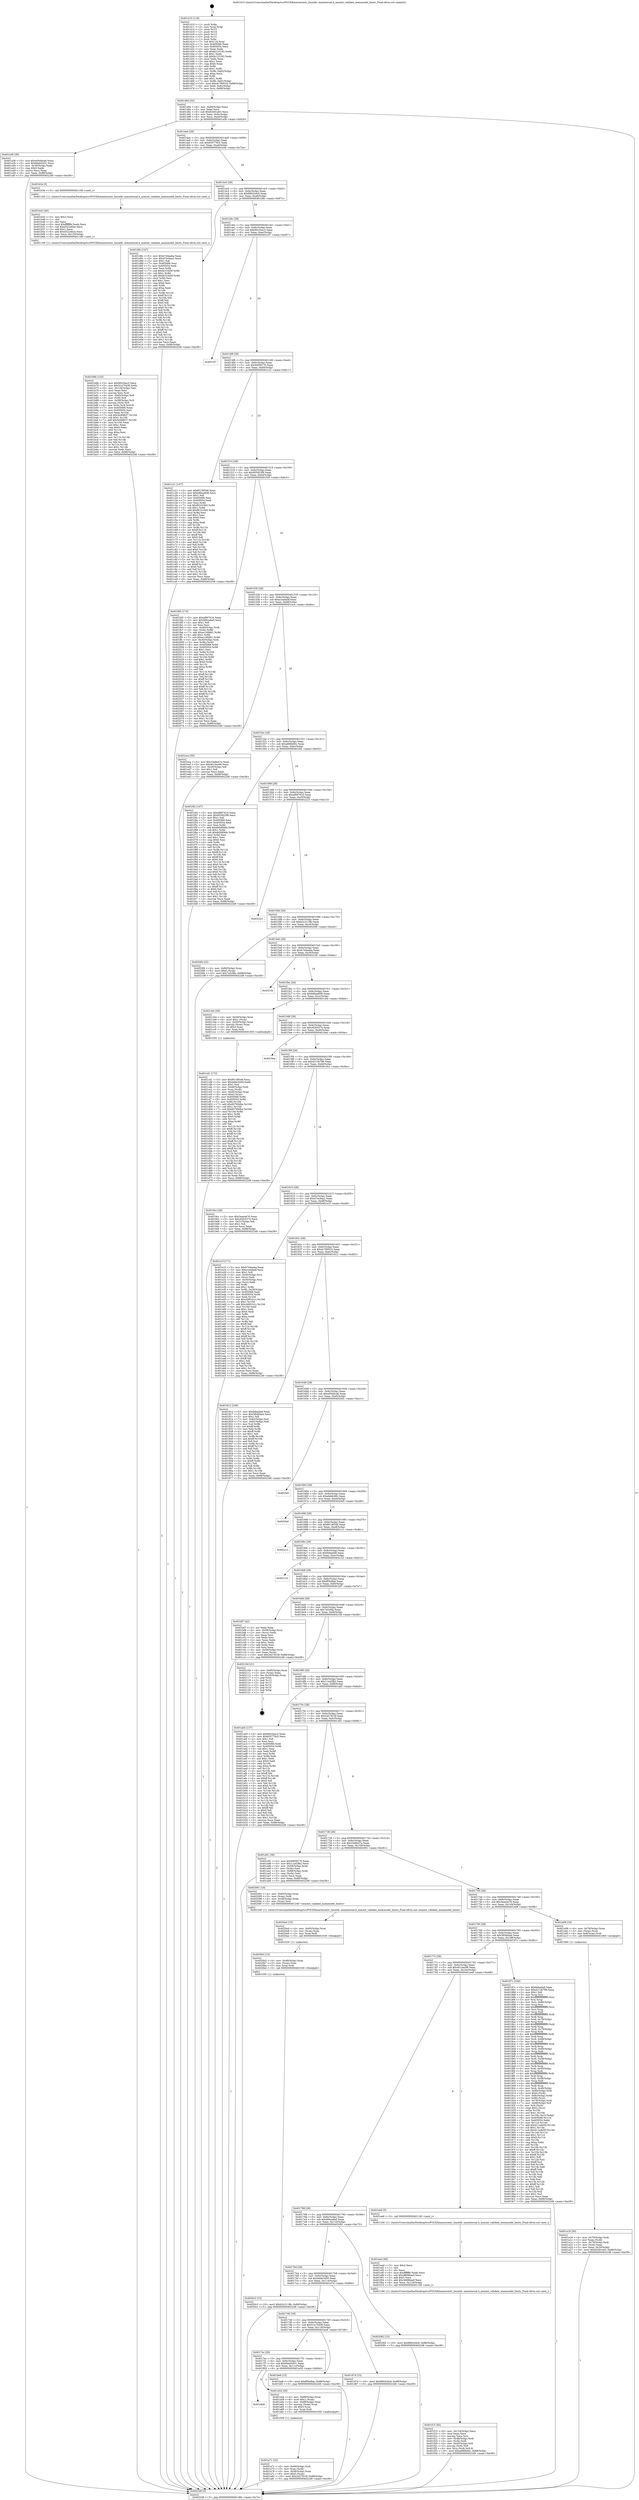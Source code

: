 digraph "0x401410" {
  label = "0x401410 (/mnt/c/Users/mathe/Desktop/tcc/POCII/binaries/extr_linuxlib..mminternal.h_mminit_validate_memmodel_limits_Final-ollvm.out::main(0))"
  labelloc = "t"
  node[shape=record]

  Entry [label="",width=0.3,height=0.3,shape=circle,fillcolor=black,style=filled]
  "0x401484" [label="{
     0x401484 [32]\l
     | [instrs]\l
     &nbsp;&nbsp;0x401484 \<+6\>: mov -0x88(%rbp),%eax\l
     &nbsp;&nbsp;0x40148a \<+2\>: mov %eax,%ecx\l
     &nbsp;&nbsp;0x40148c \<+6\>: sub $0x82491a63,%ecx\l
     &nbsp;&nbsp;0x401492 \<+6\>: mov %eax,-0x9c(%rbp)\l
     &nbsp;&nbsp;0x401498 \<+6\>: mov %ecx,-0xa0(%rbp)\l
     &nbsp;&nbsp;0x40149e \<+6\>: je 0000000000401a36 \<main+0x626\>\l
  }"]
  "0x401a36" [label="{
     0x401a36 [30]\l
     | [instrs]\l
     &nbsp;&nbsp;0x401a36 \<+5\>: mov $0xe00ddca6,%eax\l
     &nbsp;&nbsp;0x401a3b \<+5\>: mov $0x6beb5431,%ecx\l
     &nbsp;&nbsp;0x401a40 \<+3\>: mov -0x30(%rbp),%edx\l
     &nbsp;&nbsp;0x401a43 \<+3\>: cmp $0x0,%edx\l
     &nbsp;&nbsp;0x401a46 \<+3\>: cmove %ecx,%eax\l
     &nbsp;&nbsp;0x401a49 \<+6\>: mov %eax,-0x88(%rbp)\l
     &nbsp;&nbsp;0x401a4f \<+5\>: jmp 0000000000402248 \<main+0xe38\>\l
  }"]
  "0x4014a4" [label="{
     0x4014a4 [28]\l
     | [instrs]\l
     &nbsp;&nbsp;0x4014a4 \<+5\>: jmp 00000000004014a9 \<main+0x99\>\l
     &nbsp;&nbsp;0x4014a9 \<+6\>: mov -0x9c(%rbp),%eax\l
     &nbsp;&nbsp;0x4014af \<+5\>: sub $0x835776c5,%eax\l
     &nbsp;&nbsp;0x4014b4 \<+6\>: mov %eax,-0xa4(%rbp)\l
     &nbsp;&nbsp;0x4014ba \<+6\>: je 0000000000401b3e \<main+0x72e\>\l
  }"]
  Exit [label="",width=0.3,height=0.3,shape=circle,fillcolor=black,style=filled,peripheries=2]
  "0x401b3e" [label="{
     0x401b3e [5]\l
     | [instrs]\l
     &nbsp;&nbsp;0x401b3e \<+5\>: call 0000000000401160 \<next_i\>\l
     | [calls]\l
     &nbsp;&nbsp;0x401160 \{1\} (/mnt/c/Users/mathe/Desktop/tcc/POCII/binaries/extr_linuxlib..mminternal.h_mminit_validate_memmodel_limits_Final-ollvm.out::next_i)\l
  }"]
  "0x4014c0" [label="{
     0x4014c0 [28]\l
     | [instrs]\l
     &nbsp;&nbsp;0x4014c0 \<+5\>: jmp 00000000004014c5 \<main+0xb5\>\l
     &nbsp;&nbsp;0x4014c5 \<+6\>: mov -0x9c(%rbp),%eax\l
     &nbsp;&nbsp;0x4014cb \<+5\>: sub $0x88043dc9,%eax\l
     &nbsp;&nbsp;0x4014d0 \<+6\>: mov %eax,-0xa8(%rbp)\l
     &nbsp;&nbsp;0x4014d6 \<+6\>: je 0000000000401d8c \<main+0x97c\>\l
  }"]
  "0x4020c2" [label="{
     0x4020c2 [15]\l
     | [instrs]\l
     &nbsp;&nbsp;0x4020c2 \<+10\>: movl $0xb3c3118b,-0x88(%rbp)\l
     &nbsp;&nbsp;0x4020cc \<+5\>: jmp 0000000000402248 \<main+0xe38\>\l
  }"]
  "0x401d8c" [label="{
     0x401d8c [147]\l
     | [instrs]\l
     &nbsp;&nbsp;0x401d8c \<+5\>: mov $0xb7d4aaba,%eax\l
     &nbsp;&nbsp;0x401d91 \<+5\>: mov $0xd7ec9aa2,%ecx\l
     &nbsp;&nbsp;0x401d96 \<+2\>: mov $0x1,%dl\l
     &nbsp;&nbsp;0x401d98 \<+7\>: mov 0x405068,%esi\l
     &nbsp;&nbsp;0x401d9f \<+7\>: mov 0x405054,%edi\l
     &nbsp;&nbsp;0x401da6 \<+3\>: mov %esi,%r8d\l
     &nbsp;&nbsp;0x401da9 \<+7\>: sub $0xfe316d5f,%r8d\l
     &nbsp;&nbsp;0x401db0 \<+4\>: sub $0x1,%r8d\l
     &nbsp;&nbsp;0x401db4 \<+7\>: add $0xfe316d5f,%r8d\l
     &nbsp;&nbsp;0x401dbb \<+4\>: imul %r8d,%esi\l
     &nbsp;&nbsp;0x401dbf \<+3\>: and $0x1,%esi\l
     &nbsp;&nbsp;0x401dc2 \<+3\>: cmp $0x0,%esi\l
     &nbsp;&nbsp;0x401dc5 \<+4\>: sete %r9b\l
     &nbsp;&nbsp;0x401dc9 \<+3\>: cmp $0xa,%edi\l
     &nbsp;&nbsp;0x401dcc \<+4\>: setl %r10b\l
     &nbsp;&nbsp;0x401dd0 \<+3\>: mov %r9b,%r11b\l
     &nbsp;&nbsp;0x401dd3 \<+4\>: xor $0xff,%r11b\l
     &nbsp;&nbsp;0x401dd7 \<+3\>: mov %r10b,%bl\l
     &nbsp;&nbsp;0x401dda \<+3\>: xor $0xff,%bl\l
     &nbsp;&nbsp;0x401ddd \<+3\>: xor $0x0,%dl\l
     &nbsp;&nbsp;0x401de0 \<+3\>: mov %r11b,%r14b\l
     &nbsp;&nbsp;0x401de3 \<+4\>: and $0x0,%r14b\l
     &nbsp;&nbsp;0x401de7 \<+3\>: and %dl,%r9b\l
     &nbsp;&nbsp;0x401dea \<+3\>: mov %bl,%r15b\l
     &nbsp;&nbsp;0x401ded \<+4\>: and $0x0,%r15b\l
     &nbsp;&nbsp;0x401df1 \<+3\>: and %dl,%r10b\l
     &nbsp;&nbsp;0x401df4 \<+3\>: or %r9b,%r14b\l
     &nbsp;&nbsp;0x401df7 \<+3\>: or %r10b,%r15b\l
     &nbsp;&nbsp;0x401dfa \<+3\>: xor %r15b,%r14b\l
     &nbsp;&nbsp;0x401dfd \<+3\>: or %bl,%r11b\l
     &nbsp;&nbsp;0x401e00 \<+4\>: xor $0xff,%r11b\l
     &nbsp;&nbsp;0x401e04 \<+3\>: or $0x0,%dl\l
     &nbsp;&nbsp;0x401e07 \<+3\>: and %dl,%r11b\l
     &nbsp;&nbsp;0x401e0a \<+3\>: or %r11b,%r14b\l
     &nbsp;&nbsp;0x401e0d \<+4\>: test $0x1,%r14b\l
     &nbsp;&nbsp;0x401e11 \<+3\>: cmovne %ecx,%eax\l
     &nbsp;&nbsp;0x401e14 \<+6\>: mov %eax,-0x88(%rbp)\l
     &nbsp;&nbsp;0x401e1a \<+5\>: jmp 0000000000402248 \<main+0xe38\>\l
  }"]
  "0x4014dc" [label="{
     0x4014dc [28]\l
     | [instrs]\l
     &nbsp;&nbsp;0x4014dc \<+5\>: jmp 00000000004014e1 \<main+0xd1\>\l
     &nbsp;&nbsp;0x4014e1 \<+6\>: mov -0x9c(%rbp),%eax\l
     &nbsp;&nbsp;0x4014e7 \<+5\>: sub $0x90c54ac3,%eax\l
     &nbsp;&nbsp;0x4014ec \<+6\>: mov %eax,-0xac(%rbp)\l
     &nbsp;&nbsp;0x4014f2 \<+6\>: je 0000000000402167 \<main+0xd57\>\l
  }"]
  "0x4020b3" [label="{
     0x4020b3 [15]\l
     | [instrs]\l
     &nbsp;&nbsp;0x4020b3 \<+4\>: mov -0x48(%rbp),%rax\l
     &nbsp;&nbsp;0x4020b7 \<+3\>: mov (%rax),%rax\l
     &nbsp;&nbsp;0x4020ba \<+3\>: mov %rax,%rdi\l
     &nbsp;&nbsp;0x4020bd \<+5\>: call 0000000000401030 \<free@plt\>\l
     | [calls]\l
     &nbsp;&nbsp;0x401030 \{1\} (unknown)\l
  }"]
  "0x402167" [label="{
     0x402167\l
  }", style=dashed]
  "0x4014f8" [label="{
     0x4014f8 [28]\l
     | [instrs]\l
     &nbsp;&nbsp;0x4014f8 \<+5\>: jmp 00000000004014fd \<main+0xed\>\l
     &nbsp;&nbsp;0x4014fd \<+6\>: mov -0x9c(%rbp),%eax\l
     &nbsp;&nbsp;0x401503 \<+5\>: sub $0x94f58170,%eax\l
     &nbsp;&nbsp;0x401508 \<+6\>: mov %eax,-0xb0(%rbp)\l
     &nbsp;&nbsp;0x40150e \<+6\>: je 0000000000401c21 \<main+0x811\>\l
  }"]
  "0x4020a4" [label="{
     0x4020a4 [15]\l
     | [instrs]\l
     &nbsp;&nbsp;0x4020a4 \<+4\>: mov -0x60(%rbp),%rax\l
     &nbsp;&nbsp;0x4020a8 \<+3\>: mov (%rax),%rax\l
     &nbsp;&nbsp;0x4020ab \<+3\>: mov %rax,%rdi\l
     &nbsp;&nbsp;0x4020ae \<+5\>: call 0000000000401030 \<free@plt\>\l
     | [calls]\l
     &nbsp;&nbsp;0x401030 \{1\} (unknown)\l
  }"]
  "0x401c21" [label="{
     0x401c21 [147]\l
     | [instrs]\l
     &nbsp;&nbsp;0x401c21 \<+5\>: mov $0xf0138548,%eax\l
     &nbsp;&nbsp;0x401c26 \<+5\>: mov $0xb8bea608,%ecx\l
     &nbsp;&nbsp;0x401c2b \<+2\>: mov $0x1,%dl\l
     &nbsp;&nbsp;0x401c2d \<+7\>: mov 0x405068,%esi\l
     &nbsp;&nbsp;0x401c34 \<+7\>: mov 0x405054,%edi\l
     &nbsp;&nbsp;0x401c3b \<+3\>: mov %esi,%r8d\l
     &nbsp;&nbsp;0x401c3e \<+7\>: sub $0xf91010b5,%r8d\l
     &nbsp;&nbsp;0x401c45 \<+4\>: sub $0x1,%r8d\l
     &nbsp;&nbsp;0x401c49 \<+7\>: add $0xf91010b5,%r8d\l
     &nbsp;&nbsp;0x401c50 \<+4\>: imul %r8d,%esi\l
     &nbsp;&nbsp;0x401c54 \<+3\>: and $0x1,%esi\l
     &nbsp;&nbsp;0x401c57 \<+3\>: cmp $0x0,%esi\l
     &nbsp;&nbsp;0x401c5a \<+4\>: sete %r9b\l
     &nbsp;&nbsp;0x401c5e \<+3\>: cmp $0xa,%edi\l
     &nbsp;&nbsp;0x401c61 \<+4\>: setl %r10b\l
     &nbsp;&nbsp;0x401c65 \<+3\>: mov %r9b,%r11b\l
     &nbsp;&nbsp;0x401c68 \<+4\>: xor $0xff,%r11b\l
     &nbsp;&nbsp;0x401c6c \<+3\>: mov %r10b,%bl\l
     &nbsp;&nbsp;0x401c6f \<+3\>: xor $0xff,%bl\l
     &nbsp;&nbsp;0x401c72 \<+3\>: xor $0x0,%dl\l
     &nbsp;&nbsp;0x401c75 \<+3\>: mov %r11b,%r14b\l
     &nbsp;&nbsp;0x401c78 \<+4\>: and $0x0,%r14b\l
     &nbsp;&nbsp;0x401c7c \<+3\>: and %dl,%r9b\l
     &nbsp;&nbsp;0x401c7f \<+3\>: mov %bl,%r15b\l
     &nbsp;&nbsp;0x401c82 \<+4\>: and $0x0,%r15b\l
     &nbsp;&nbsp;0x401c86 \<+3\>: and %dl,%r10b\l
     &nbsp;&nbsp;0x401c89 \<+3\>: or %r9b,%r14b\l
     &nbsp;&nbsp;0x401c8c \<+3\>: or %r10b,%r15b\l
     &nbsp;&nbsp;0x401c8f \<+3\>: xor %r15b,%r14b\l
     &nbsp;&nbsp;0x401c92 \<+3\>: or %bl,%r11b\l
     &nbsp;&nbsp;0x401c95 \<+4\>: xor $0xff,%r11b\l
     &nbsp;&nbsp;0x401c99 \<+3\>: or $0x0,%dl\l
     &nbsp;&nbsp;0x401c9c \<+3\>: and %dl,%r11b\l
     &nbsp;&nbsp;0x401c9f \<+3\>: or %r11b,%r14b\l
     &nbsp;&nbsp;0x401ca2 \<+4\>: test $0x1,%r14b\l
     &nbsp;&nbsp;0x401ca6 \<+3\>: cmovne %ecx,%eax\l
     &nbsp;&nbsp;0x401ca9 \<+6\>: mov %eax,-0x88(%rbp)\l
     &nbsp;&nbsp;0x401caf \<+5\>: jmp 0000000000402248 \<main+0xe38\>\l
  }"]
  "0x401514" [label="{
     0x401514 [28]\l
     | [instrs]\l
     &nbsp;&nbsp;0x401514 \<+5\>: jmp 0000000000401519 \<main+0x109\>\l
     &nbsp;&nbsp;0x401519 \<+6\>: mov -0x9c(%rbp),%eax\l
     &nbsp;&nbsp;0x40151f \<+5\>: sub $0x955923f9,%eax\l
     &nbsp;&nbsp;0x401524 \<+6\>: mov %eax,-0xb4(%rbp)\l
     &nbsp;&nbsp;0x40152a \<+6\>: je 0000000000401fd5 \<main+0xbc5\>\l
  }"]
  "0x401f15" [label="{
     0x401f15 [45]\l
     | [instrs]\l
     &nbsp;&nbsp;0x401f15 \<+6\>: mov -0x124(%rbp),%ecx\l
     &nbsp;&nbsp;0x401f1b \<+3\>: imul %eax,%ecx\l
     &nbsp;&nbsp;0x401f1e \<+3\>: movslq %ecx,%rsi\l
     &nbsp;&nbsp;0x401f21 \<+4\>: mov -0x48(%rbp),%rdi\l
     &nbsp;&nbsp;0x401f25 \<+3\>: mov (%rdi),%rdi\l
     &nbsp;&nbsp;0x401f28 \<+4\>: mov -0x40(%rbp),%r8\l
     &nbsp;&nbsp;0x401f2c \<+3\>: movslq (%r8),%r8\l
     &nbsp;&nbsp;0x401f2f \<+4\>: mov %rsi,(%rdi,%r8,8)\l
     &nbsp;&nbsp;0x401f33 \<+10\>: movl $0xa696b60c,-0x88(%rbp)\l
     &nbsp;&nbsp;0x401f3d \<+5\>: jmp 0000000000402248 \<main+0xe38\>\l
  }"]
  "0x401fd5" [label="{
     0x401fd5 [173]\l
     | [instrs]\l
     &nbsp;&nbsp;0x401fd5 \<+5\>: mov $0xaf997616,%eax\l
     &nbsp;&nbsp;0x401fda \<+5\>: mov $0x466ca4a0,%ecx\l
     &nbsp;&nbsp;0x401fdf \<+2\>: mov $0x1,%dl\l
     &nbsp;&nbsp;0x401fe1 \<+2\>: xor %esi,%esi\l
     &nbsp;&nbsp;0x401fe3 \<+4\>: mov -0x40(%rbp),%rdi\l
     &nbsp;&nbsp;0x401fe7 \<+3\>: mov (%rdi),%r8d\l
     &nbsp;&nbsp;0x401fea \<+7\>: add $0xec168d61,%r8d\l
     &nbsp;&nbsp;0x401ff1 \<+4\>: add $0x1,%r8d\l
     &nbsp;&nbsp;0x401ff5 \<+7\>: sub $0xec168d61,%r8d\l
     &nbsp;&nbsp;0x401ffc \<+4\>: mov -0x40(%rbp),%rdi\l
     &nbsp;&nbsp;0x402000 \<+3\>: mov %r8d,(%rdi)\l
     &nbsp;&nbsp;0x402003 \<+8\>: mov 0x405068,%r8d\l
     &nbsp;&nbsp;0x40200b \<+8\>: mov 0x405054,%r9d\l
     &nbsp;&nbsp;0x402013 \<+3\>: sub $0x1,%esi\l
     &nbsp;&nbsp;0x402016 \<+3\>: mov %r8d,%r10d\l
     &nbsp;&nbsp;0x402019 \<+3\>: add %esi,%r10d\l
     &nbsp;&nbsp;0x40201c \<+4\>: imul %r10d,%r8d\l
     &nbsp;&nbsp;0x402020 \<+4\>: and $0x1,%r8d\l
     &nbsp;&nbsp;0x402024 \<+4\>: cmp $0x0,%r8d\l
     &nbsp;&nbsp;0x402028 \<+4\>: sete %r11b\l
     &nbsp;&nbsp;0x40202c \<+4\>: cmp $0xa,%r9d\l
     &nbsp;&nbsp;0x402030 \<+3\>: setl %bl\l
     &nbsp;&nbsp;0x402033 \<+3\>: mov %r11b,%r14b\l
     &nbsp;&nbsp;0x402036 \<+4\>: xor $0xff,%r14b\l
     &nbsp;&nbsp;0x40203a \<+3\>: mov %bl,%r15b\l
     &nbsp;&nbsp;0x40203d \<+4\>: xor $0xff,%r15b\l
     &nbsp;&nbsp;0x402041 \<+3\>: xor $0x1,%dl\l
     &nbsp;&nbsp;0x402044 \<+3\>: mov %r14b,%r12b\l
     &nbsp;&nbsp;0x402047 \<+4\>: and $0xff,%r12b\l
     &nbsp;&nbsp;0x40204b \<+3\>: and %dl,%r11b\l
     &nbsp;&nbsp;0x40204e \<+3\>: mov %r15b,%r13b\l
     &nbsp;&nbsp;0x402051 \<+4\>: and $0xff,%r13b\l
     &nbsp;&nbsp;0x402055 \<+2\>: and %dl,%bl\l
     &nbsp;&nbsp;0x402057 \<+3\>: or %r11b,%r12b\l
     &nbsp;&nbsp;0x40205a \<+3\>: or %bl,%r13b\l
     &nbsp;&nbsp;0x40205d \<+3\>: xor %r13b,%r12b\l
     &nbsp;&nbsp;0x402060 \<+3\>: or %r15b,%r14b\l
     &nbsp;&nbsp;0x402063 \<+4\>: xor $0xff,%r14b\l
     &nbsp;&nbsp;0x402067 \<+3\>: or $0x1,%dl\l
     &nbsp;&nbsp;0x40206a \<+3\>: and %dl,%r14b\l
     &nbsp;&nbsp;0x40206d \<+3\>: or %r14b,%r12b\l
     &nbsp;&nbsp;0x402070 \<+4\>: test $0x1,%r12b\l
     &nbsp;&nbsp;0x402074 \<+3\>: cmovne %ecx,%eax\l
     &nbsp;&nbsp;0x402077 \<+6\>: mov %eax,-0x88(%rbp)\l
     &nbsp;&nbsp;0x40207d \<+5\>: jmp 0000000000402248 \<main+0xe38\>\l
  }"]
  "0x401530" [label="{
     0x401530 [28]\l
     | [instrs]\l
     &nbsp;&nbsp;0x401530 \<+5\>: jmp 0000000000401535 \<main+0x125\>\l
     &nbsp;&nbsp;0x401535 \<+6\>: mov -0x9c(%rbp),%eax\l
     &nbsp;&nbsp;0x40153b \<+5\>: sub $0xa1eeda4f,%eax\l
     &nbsp;&nbsp;0x401540 \<+6\>: mov %eax,-0xb8(%rbp)\l
     &nbsp;&nbsp;0x401546 \<+6\>: je 0000000000401eca \<main+0xaba\>\l
  }"]
  "0x401eed" [label="{
     0x401eed [40]\l
     | [instrs]\l
     &nbsp;&nbsp;0x401eed \<+5\>: mov $0x2,%ecx\l
     &nbsp;&nbsp;0x401ef2 \<+1\>: cltd\l
     &nbsp;&nbsp;0x401ef3 \<+2\>: idiv %ecx\l
     &nbsp;&nbsp;0x401ef5 \<+6\>: imul $0xfffffffe,%edx,%ecx\l
     &nbsp;&nbsp;0x401efb \<+6\>: sub $0x38696ea0,%ecx\l
     &nbsp;&nbsp;0x401f01 \<+3\>: add $0x1,%ecx\l
     &nbsp;&nbsp;0x401f04 \<+6\>: add $0x38696ea0,%ecx\l
     &nbsp;&nbsp;0x401f0a \<+6\>: mov %ecx,-0x124(%rbp)\l
     &nbsp;&nbsp;0x401f10 \<+5\>: call 0000000000401160 \<next_i\>\l
     | [calls]\l
     &nbsp;&nbsp;0x401160 \{1\} (/mnt/c/Users/mathe/Desktop/tcc/POCII/binaries/extr_linuxlib..mminternal.h_mminit_validate_memmodel_limits_Final-ollvm.out::next_i)\l
  }"]
  "0x401eca" [label="{
     0x401eca [30]\l
     | [instrs]\l
     &nbsp;&nbsp;0x401eca \<+5\>: mov $0x33a8e47a,%eax\l
     &nbsp;&nbsp;0x401ecf \<+5\>: mov $0x4014ec96,%ecx\l
     &nbsp;&nbsp;0x401ed4 \<+3\>: mov -0x29(%rbp),%dl\l
     &nbsp;&nbsp;0x401ed7 \<+3\>: test $0x1,%dl\l
     &nbsp;&nbsp;0x401eda \<+3\>: cmovne %ecx,%eax\l
     &nbsp;&nbsp;0x401edd \<+6\>: mov %eax,-0x88(%rbp)\l
     &nbsp;&nbsp;0x401ee3 \<+5\>: jmp 0000000000402248 \<main+0xe38\>\l
  }"]
  "0x40154c" [label="{
     0x40154c [28]\l
     | [instrs]\l
     &nbsp;&nbsp;0x40154c \<+5\>: jmp 0000000000401551 \<main+0x141\>\l
     &nbsp;&nbsp;0x401551 \<+6\>: mov -0x9c(%rbp),%eax\l
     &nbsp;&nbsp;0x401557 \<+5\>: sub $0xa696b60c,%eax\l
     &nbsp;&nbsp;0x40155c \<+6\>: mov %eax,-0xbc(%rbp)\l
     &nbsp;&nbsp;0x401562 \<+6\>: je 0000000000401f42 \<main+0xb32\>\l
  }"]
  "0x401cd1" [label="{
     0x401cd1 [172]\l
     | [instrs]\l
     &nbsp;&nbsp;0x401cd1 \<+5\>: mov $0xf0138548,%ecx\l
     &nbsp;&nbsp;0x401cd6 \<+5\>: mov $0x4dde3459,%edx\l
     &nbsp;&nbsp;0x401cdb \<+3\>: mov $0x1,%sil\l
     &nbsp;&nbsp;0x401cde \<+4\>: mov -0x48(%rbp),%rdi\l
     &nbsp;&nbsp;0x401ce2 \<+3\>: mov %rax,(%rdi)\l
     &nbsp;&nbsp;0x401ce5 \<+4\>: mov -0x40(%rbp),%rax\l
     &nbsp;&nbsp;0x401ce9 \<+6\>: movl $0x0,(%rax)\l
     &nbsp;&nbsp;0x401cef \<+8\>: mov 0x405068,%r8d\l
     &nbsp;&nbsp;0x401cf7 \<+8\>: mov 0x405054,%r9d\l
     &nbsp;&nbsp;0x401cff \<+3\>: mov %r8d,%r10d\l
     &nbsp;&nbsp;0x401d02 \<+7\>: add $0x60760dbe,%r10d\l
     &nbsp;&nbsp;0x401d09 \<+4\>: sub $0x1,%r10d\l
     &nbsp;&nbsp;0x401d0d \<+7\>: sub $0x60760dbe,%r10d\l
     &nbsp;&nbsp;0x401d14 \<+4\>: imul %r10d,%r8d\l
     &nbsp;&nbsp;0x401d18 \<+4\>: and $0x1,%r8d\l
     &nbsp;&nbsp;0x401d1c \<+4\>: cmp $0x0,%r8d\l
     &nbsp;&nbsp;0x401d20 \<+4\>: sete %r11b\l
     &nbsp;&nbsp;0x401d24 \<+4\>: cmp $0xa,%r9d\l
     &nbsp;&nbsp;0x401d28 \<+3\>: setl %bl\l
     &nbsp;&nbsp;0x401d2b \<+3\>: mov %r11b,%r14b\l
     &nbsp;&nbsp;0x401d2e \<+4\>: xor $0xff,%r14b\l
     &nbsp;&nbsp;0x401d32 \<+3\>: mov %bl,%r15b\l
     &nbsp;&nbsp;0x401d35 \<+4\>: xor $0xff,%r15b\l
     &nbsp;&nbsp;0x401d39 \<+4\>: xor $0x1,%sil\l
     &nbsp;&nbsp;0x401d3d \<+3\>: mov %r14b,%r12b\l
     &nbsp;&nbsp;0x401d40 \<+4\>: and $0xff,%r12b\l
     &nbsp;&nbsp;0x401d44 \<+3\>: and %sil,%r11b\l
     &nbsp;&nbsp;0x401d47 \<+3\>: mov %r15b,%r13b\l
     &nbsp;&nbsp;0x401d4a \<+4\>: and $0xff,%r13b\l
     &nbsp;&nbsp;0x401d4e \<+3\>: and %sil,%bl\l
     &nbsp;&nbsp;0x401d51 \<+3\>: or %r11b,%r12b\l
     &nbsp;&nbsp;0x401d54 \<+3\>: or %bl,%r13b\l
     &nbsp;&nbsp;0x401d57 \<+3\>: xor %r13b,%r12b\l
     &nbsp;&nbsp;0x401d5a \<+3\>: or %r15b,%r14b\l
     &nbsp;&nbsp;0x401d5d \<+4\>: xor $0xff,%r14b\l
     &nbsp;&nbsp;0x401d61 \<+4\>: or $0x1,%sil\l
     &nbsp;&nbsp;0x401d65 \<+3\>: and %sil,%r14b\l
     &nbsp;&nbsp;0x401d68 \<+3\>: or %r14b,%r12b\l
     &nbsp;&nbsp;0x401d6b \<+4\>: test $0x1,%r12b\l
     &nbsp;&nbsp;0x401d6f \<+3\>: cmovne %edx,%ecx\l
     &nbsp;&nbsp;0x401d72 \<+6\>: mov %ecx,-0x88(%rbp)\l
     &nbsp;&nbsp;0x401d78 \<+5\>: jmp 0000000000402248 \<main+0xe38\>\l
  }"]
  "0x401f42" [label="{
     0x401f42 [147]\l
     | [instrs]\l
     &nbsp;&nbsp;0x401f42 \<+5\>: mov $0xaf997616,%eax\l
     &nbsp;&nbsp;0x401f47 \<+5\>: mov $0x955923f9,%ecx\l
     &nbsp;&nbsp;0x401f4c \<+2\>: mov $0x1,%dl\l
     &nbsp;&nbsp;0x401f4e \<+7\>: mov 0x405068,%esi\l
     &nbsp;&nbsp;0x401f55 \<+7\>: mov 0x405054,%edi\l
     &nbsp;&nbsp;0x401f5c \<+3\>: mov %esi,%r8d\l
     &nbsp;&nbsp;0x401f5f \<+7\>: add $0x8d58f46b,%r8d\l
     &nbsp;&nbsp;0x401f66 \<+4\>: sub $0x1,%r8d\l
     &nbsp;&nbsp;0x401f6a \<+7\>: sub $0x8d58f46b,%r8d\l
     &nbsp;&nbsp;0x401f71 \<+4\>: imul %r8d,%esi\l
     &nbsp;&nbsp;0x401f75 \<+3\>: and $0x1,%esi\l
     &nbsp;&nbsp;0x401f78 \<+3\>: cmp $0x0,%esi\l
     &nbsp;&nbsp;0x401f7b \<+4\>: sete %r9b\l
     &nbsp;&nbsp;0x401f7f \<+3\>: cmp $0xa,%edi\l
     &nbsp;&nbsp;0x401f82 \<+4\>: setl %r10b\l
     &nbsp;&nbsp;0x401f86 \<+3\>: mov %r9b,%r11b\l
     &nbsp;&nbsp;0x401f89 \<+4\>: xor $0xff,%r11b\l
     &nbsp;&nbsp;0x401f8d \<+3\>: mov %r10b,%bl\l
     &nbsp;&nbsp;0x401f90 \<+3\>: xor $0xff,%bl\l
     &nbsp;&nbsp;0x401f93 \<+3\>: xor $0x0,%dl\l
     &nbsp;&nbsp;0x401f96 \<+3\>: mov %r11b,%r14b\l
     &nbsp;&nbsp;0x401f99 \<+4\>: and $0x0,%r14b\l
     &nbsp;&nbsp;0x401f9d \<+3\>: and %dl,%r9b\l
     &nbsp;&nbsp;0x401fa0 \<+3\>: mov %bl,%r15b\l
     &nbsp;&nbsp;0x401fa3 \<+4\>: and $0x0,%r15b\l
     &nbsp;&nbsp;0x401fa7 \<+3\>: and %dl,%r10b\l
     &nbsp;&nbsp;0x401faa \<+3\>: or %r9b,%r14b\l
     &nbsp;&nbsp;0x401fad \<+3\>: or %r10b,%r15b\l
     &nbsp;&nbsp;0x401fb0 \<+3\>: xor %r15b,%r14b\l
     &nbsp;&nbsp;0x401fb3 \<+3\>: or %bl,%r11b\l
     &nbsp;&nbsp;0x401fb6 \<+4\>: xor $0xff,%r11b\l
     &nbsp;&nbsp;0x401fba \<+3\>: or $0x0,%dl\l
     &nbsp;&nbsp;0x401fbd \<+3\>: and %dl,%r11b\l
     &nbsp;&nbsp;0x401fc0 \<+3\>: or %r11b,%r14b\l
     &nbsp;&nbsp;0x401fc3 \<+4\>: test $0x1,%r14b\l
     &nbsp;&nbsp;0x401fc7 \<+3\>: cmovne %ecx,%eax\l
     &nbsp;&nbsp;0x401fca \<+6\>: mov %eax,-0x88(%rbp)\l
     &nbsp;&nbsp;0x401fd0 \<+5\>: jmp 0000000000402248 \<main+0xe38\>\l
  }"]
  "0x401568" [label="{
     0x401568 [28]\l
     | [instrs]\l
     &nbsp;&nbsp;0x401568 \<+5\>: jmp 000000000040156d \<main+0x15d\>\l
     &nbsp;&nbsp;0x40156d \<+6\>: mov -0x9c(%rbp),%eax\l
     &nbsp;&nbsp;0x401573 \<+5\>: sub $0xaf997616,%eax\l
     &nbsp;&nbsp;0x401578 \<+6\>: mov %eax,-0xc0(%rbp)\l
     &nbsp;&nbsp;0x40157e \<+6\>: je 0000000000402223 \<main+0xe13\>\l
  }"]
  "0x401b6b" [label="{
     0x401b6b [125]\l
     | [instrs]\l
     &nbsp;&nbsp;0x401b6b \<+5\>: mov $0x90c54ac3,%ecx\l
     &nbsp;&nbsp;0x401b70 \<+5\>: mov $0x51a75438,%edx\l
     &nbsp;&nbsp;0x401b75 \<+6\>: mov -0x120(%rbp),%esi\l
     &nbsp;&nbsp;0x401b7b \<+3\>: imul %eax,%esi\l
     &nbsp;&nbsp;0x401b7e \<+3\>: movslq %esi,%rdi\l
     &nbsp;&nbsp;0x401b81 \<+4\>: mov -0x60(%rbp),%r8\l
     &nbsp;&nbsp;0x401b85 \<+3\>: mov (%r8),%r8\l
     &nbsp;&nbsp;0x401b88 \<+4\>: mov -0x58(%rbp),%r9\l
     &nbsp;&nbsp;0x401b8c \<+3\>: movslq (%r9),%r9\l
     &nbsp;&nbsp;0x401b8f \<+4\>: mov %rdi,(%r8,%r9,8)\l
     &nbsp;&nbsp;0x401b93 \<+7\>: mov 0x405068,%eax\l
     &nbsp;&nbsp;0x401b9a \<+7\>: mov 0x405054,%esi\l
     &nbsp;&nbsp;0x401ba1 \<+3\>: mov %eax,%r10d\l
     &nbsp;&nbsp;0x401ba4 \<+7\>: sub $0x5e4fd637,%r10d\l
     &nbsp;&nbsp;0x401bab \<+4\>: sub $0x1,%r10d\l
     &nbsp;&nbsp;0x401baf \<+7\>: add $0x5e4fd637,%r10d\l
     &nbsp;&nbsp;0x401bb6 \<+4\>: imul %r10d,%eax\l
     &nbsp;&nbsp;0x401bba \<+3\>: and $0x1,%eax\l
     &nbsp;&nbsp;0x401bbd \<+3\>: cmp $0x0,%eax\l
     &nbsp;&nbsp;0x401bc0 \<+4\>: sete %r11b\l
     &nbsp;&nbsp;0x401bc4 \<+3\>: cmp $0xa,%esi\l
     &nbsp;&nbsp;0x401bc7 \<+3\>: setl %bl\l
     &nbsp;&nbsp;0x401bca \<+3\>: mov %r11b,%r14b\l
     &nbsp;&nbsp;0x401bcd \<+3\>: and %bl,%r14b\l
     &nbsp;&nbsp;0x401bd0 \<+3\>: xor %bl,%r11b\l
     &nbsp;&nbsp;0x401bd3 \<+3\>: or %r11b,%r14b\l
     &nbsp;&nbsp;0x401bd6 \<+4\>: test $0x1,%r14b\l
     &nbsp;&nbsp;0x401bda \<+3\>: cmovne %edx,%ecx\l
     &nbsp;&nbsp;0x401bdd \<+6\>: mov %ecx,-0x88(%rbp)\l
     &nbsp;&nbsp;0x401be3 \<+5\>: jmp 0000000000402248 \<main+0xe38\>\l
  }"]
  "0x402223" [label="{
     0x402223\l
  }", style=dashed]
  "0x401584" [label="{
     0x401584 [28]\l
     | [instrs]\l
     &nbsp;&nbsp;0x401584 \<+5\>: jmp 0000000000401589 \<main+0x179\>\l
     &nbsp;&nbsp;0x401589 \<+6\>: mov -0x9c(%rbp),%eax\l
     &nbsp;&nbsp;0x40158f \<+5\>: sub $0xb3c3118b,%eax\l
     &nbsp;&nbsp;0x401594 \<+6\>: mov %eax,-0xc4(%rbp)\l
     &nbsp;&nbsp;0x40159a \<+6\>: je 00000000004020f4 \<main+0xce4\>\l
  }"]
  "0x401b43" [label="{
     0x401b43 [40]\l
     | [instrs]\l
     &nbsp;&nbsp;0x401b43 \<+5\>: mov $0x2,%ecx\l
     &nbsp;&nbsp;0x401b48 \<+1\>: cltd\l
     &nbsp;&nbsp;0x401b49 \<+2\>: idiv %ecx\l
     &nbsp;&nbsp;0x401b4b \<+6\>: imul $0xfffffffe,%edx,%ecx\l
     &nbsp;&nbsp;0x401b51 \<+6\>: sub $0xd322e62e,%ecx\l
     &nbsp;&nbsp;0x401b57 \<+3\>: add $0x1,%ecx\l
     &nbsp;&nbsp;0x401b5a \<+6\>: add $0xd322e62e,%ecx\l
     &nbsp;&nbsp;0x401b60 \<+6\>: mov %ecx,-0x120(%rbp)\l
     &nbsp;&nbsp;0x401b66 \<+5\>: call 0000000000401160 \<next_i\>\l
     | [calls]\l
     &nbsp;&nbsp;0x401160 \{1\} (/mnt/c/Users/mathe/Desktop/tcc/POCII/binaries/extr_linuxlib..mminternal.h_mminit_validate_memmodel_limits_Final-ollvm.out::next_i)\l
  }"]
  "0x4020f4" [label="{
     0x4020f4 [25]\l
     | [instrs]\l
     &nbsp;&nbsp;0x4020f4 \<+4\>: mov -0x80(%rbp),%rax\l
     &nbsp;&nbsp;0x4020f8 \<+6\>: movl $0x0,(%rax)\l
     &nbsp;&nbsp;0x4020fe \<+10\>: movl $0x7a5c9fa,-0x88(%rbp)\l
     &nbsp;&nbsp;0x402108 \<+5\>: jmp 0000000000402248 \<main+0xe38\>\l
  }"]
  "0x4015a0" [label="{
     0x4015a0 [28]\l
     | [instrs]\l
     &nbsp;&nbsp;0x4015a0 \<+5\>: jmp 00000000004015a5 \<main+0x195\>\l
     &nbsp;&nbsp;0x4015a5 \<+6\>: mov -0x9c(%rbp),%eax\l
     &nbsp;&nbsp;0x4015ab \<+5\>: sub $0xb7d4aaba,%eax\l
     &nbsp;&nbsp;0x4015b0 \<+6\>: mov %eax,-0xc8(%rbp)\l
     &nbsp;&nbsp;0x4015b6 \<+6\>: je 00000000004021fe \<main+0xdee\>\l
  }"]
  "0x401a71" [label="{
     0x401a71 [32]\l
     | [instrs]\l
     &nbsp;&nbsp;0x401a71 \<+4\>: mov -0x60(%rbp),%rdi\l
     &nbsp;&nbsp;0x401a75 \<+3\>: mov %rax,(%rdi)\l
     &nbsp;&nbsp;0x401a78 \<+4\>: mov -0x58(%rbp),%rax\l
     &nbsp;&nbsp;0x401a7c \<+6\>: movl $0x0,(%rax)\l
     &nbsp;&nbsp;0x401a82 \<+10\>: movl $0x2d27810f,-0x88(%rbp)\l
     &nbsp;&nbsp;0x401a8c \<+5\>: jmp 0000000000402248 \<main+0xe38\>\l
  }"]
  "0x4021fe" [label="{
     0x4021fe\l
  }", style=dashed]
  "0x4015bc" [label="{
     0x4015bc [28]\l
     | [instrs]\l
     &nbsp;&nbsp;0x4015bc \<+5\>: jmp 00000000004015c1 \<main+0x1b1\>\l
     &nbsp;&nbsp;0x4015c1 \<+6\>: mov -0x9c(%rbp),%eax\l
     &nbsp;&nbsp;0x4015c7 \<+5\>: sub $0xb8bea608,%eax\l
     &nbsp;&nbsp;0x4015cc \<+6\>: mov %eax,-0xcc(%rbp)\l
     &nbsp;&nbsp;0x4015d2 \<+6\>: je 0000000000401cb4 \<main+0x8a4\>\l
  }"]
  "0x401808" [label="{
     0x401808\l
  }", style=dashed]
  "0x401cb4" [label="{
     0x401cb4 [29]\l
     | [instrs]\l
     &nbsp;&nbsp;0x401cb4 \<+4\>: mov -0x50(%rbp),%rax\l
     &nbsp;&nbsp;0x401cb8 \<+6\>: movl $0x1,(%rax)\l
     &nbsp;&nbsp;0x401cbe \<+4\>: mov -0x50(%rbp),%rax\l
     &nbsp;&nbsp;0x401cc2 \<+3\>: movslq (%rax),%rax\l
     &nbsp;&nbsp;0x401cc5 \<+4\>: shl $0x3,%rax\l
     &nbsp;&nbsp;0x401cc9 \<+3\>: mov %rax,%rdi\l
     &nbsp;&nbsp;0x401ccc \<+5\>: call 0000000000401050 \<malloc@plt\>\l
     | [calls]\l
     &nbsp;&nbsp;0x401050 \{1\} (unknown)\l
  }"]
  "0x4015d8" [label="{
     0x4015d8 [28]\l
     | [instrs]\l
     &nbsp;&nbsp;0x4015d8 \<+5\>: jmp 00000000004015dd \<main+0x1cd\>\l
     &nbsp;&nbsp;0x4015dd \<+6\>: mov -0x9c(%rbp),%eax\l
     &nbsp;&nbsp;0x4015e3 \<+5\>: sub $0xc62b5374,%eax\l
     &nbsp;&nbsp;0x4015e8 \<+6\>: mov %eax,-0xd0(%rbp)\l
     &nbsp;&nbsp;0x4015ee \<+6\>: je 00000000004019ea \<main+0x5da\>\l
  }"]
  "0x401a54" [label="{
     0x401a54 [29]\l
     | [instrs]\l
     &nbsp;&nbsp;0x401a54 \<+4\>: mov -0x68(%rbp),%rax\l
     &nbsp;&nbsp;0x401a58 \<+6\>: movl $0x1,(%rax)\l
     &nbsp;&nbsp;0x401a5e \<+4\>: mov -0x68(%rbp),%rax\l
     &nbsp;&nbsp;0x401a62 \<+3\>: movslq (%rax),%rax\l
     &nbsp;&nbsp;0x401a65 \<+4\>: shl $0x3,%rax\l
     &nbsp;&nbsp;0x401a69 \<+3\>: mov %rax,%rdi\l
     &nbsp;&nbsp;0x401a6c \<+5\>: call 0000000000401050 \<malloc@plt\>\l
     | [calls]\l
     &nbsp;&nbsp;0x401050 \{1\} (unknown)\l
  }"]
  "0x4019ea" [label="{
     0x4019ea\l
  }", style=dashed]
  "0x4015f4" [label="{
     0x4015f4 [28]\l
     | [instrs]\l
     &nbsp;&nbsp;0x4015f4 \<+5\>: jmp 00000000004015f9 \<main+0x1e9\>\l
     &nbsp;&nbsp;0x4015f9 \<+6\>: mov -0x9c(%rbp),%eax\l
     &nbsp;&nbsp;0x4015ff \<+5\>: sub $0xd213b798,%eax\l
     &nbsp;&nbsp;0x401604 \<+6\>: mov %eax,-0xd4(%rbp)\l
     &nbsp;&nbsp;0x40160a \<+6\>: je 00000000004019cc \<main+0x5bc\>\l
  }"]
  "0x4017ec" [label="{
     0x4017ec [28]\l
     | [instrs]\l
     &nbsp;&nbsp;0x4017ec \<+5\>: jmp 00000000004017f1 \<main+0x3e1\>\l
     &nbsp;&nbsp;0x4017f1 \<+6\>: mov -0x9c(%rbp),%eax\l
     &nbsp;&nbsp;0x4017f7 \<+5\>: sub $0x6beb5431,%eax\l
     &nbsp;&nbsp;0x4017fc \<+6\>: mov %eax,-0x11c(%rbp)\l
     &nbsp;&nbsp;0x401802 \<+6\>: je 0000000000401a54 \<main+0x644\>\l
  }"]
  "0x4019cc" [label="{
     0x4019cc [30]\l
     | [instrs]\l
     &nbsp;&nbsp;0x4019cc \<+5\>: mov $0x3eae4e76,%eax\l
     &nbsp;&nbsp;0x4019d1 \<+5\>: mov $0xc62b5374,%ecx\l
     &nbsp;&nbsp;0x4019d6 \<+3\>: mov -0x31(%rbp),%dl\l
     &nbsp;&nbsp;0x4019d9 \<+3\>: test $0x1,%dl\l
     &nbsp;&nbsp;0x4019dc \<+3\>: cmovne %ecx,%eax\l
     &nbsp;&nbsp;0x4019df \<+6\>: mov %eax,-0x88(%rbp)\l
     &nbsp;&nbsp;0x4019e5 \<+5\>: jmp 0000000000402248 \<main+0xe38\>\l
  }"]
  "0x401610" [label="{
     0x401610 [28]\l
     | [instrs]\l
     &nbsp;&nbsp;0x401610 \<+5\>: jmp 0000000000401615 \<main+0x205\>\l
     &nbsp;&nbsp;0x401615 \<+6\>: mov -0x9c(%rbp),%eax\l
     &nbsp;&nbsp;0x40161b \<+5\>: sub $0xd7ec9aa2,%eax\l
     &nbsp;&nbsp;0x401620 \<+6\>: mov %eax,-0xd8(%rbp)\l
     &nbsp;&nbsp;0x401626 \<+6\>: je 0000000000401e1f \<main+0xa0f\>\l
  }"]
  "0x401be8" [label="{
     0x401be8 [15]\l
     | [instrs]\l
     &nbsp;&nbsp;0x401be8 \<+10\>: movl $0xff3bdfae,-0x88(%rbp)\l
     &nbsp;&nbsp;0x401bf2 \<+5\>: jmp 0000000000402248 \<main+0xe38\>\l
  }"]
  "0x401e1f" [label="{
     0x401e1f [171]\l
     | [instrs]\l
     &nbsp;&nbsp;0x401e1f \<+5\>: mov $0xb7d4aaba,%eax\l
     &nbsp;&nbsp;0x401e24 \<+5\>: mov $0xa1eeda4f,%ecx\l
     &nbsp;&nbsp;0x401e29 \<+2\>: mov $0x1,%dl\l
     &nbsp;&nbsp;0x401e2b \<+4\>: mov -0x40(%rbp),%rsi\l
     &nbsp;&nbsp;0x401e2f \<+2\>: mov (%rsi),%edi\l
     &nbsp;&nbsp;0x401e31 \<+4\>: mov -0x50(%rbp),%rsi\l
     &nbsp;&nbsp;0x401e35 \<+2\>: cmp (%rsi),%edi\l
     &nbsp;&nbsp;0x401e37 \<+4\>: setl %r8b\l
     &nbsp;&nbsp;0x401e3b \<+4\>: and $0x1,%r8b\l
     &nbsp;&nbsp;0x401e3f \<+4\>: mov %r8b,-0x29(%rbp)\l
     &nbsp;&nbsp;0x401e43 \<+7\>: mov 0x405068,%edi\l
     &nbsp;&nbsp;0x401e4a \<+8\>: mov 0x405054,%r9d\l
     &nbsp;&nbsp;0x401e52 \<+3\>: mov %edi,%r10d\l
     &nbsp;&nbsp;0x401e55 \<+7\>: sub $0xcb901b1c,%r10d\l
     &nbsp;&nbsp;0x401e5c \<+4\>: sub $0x1,%r10d\l
     &nbsp;&nbsp;0x401e60 \<+7\>: add $0xcb901b1c,%r10d\l
     &nbsp;&nbsp;0x401e67 \<+4\>: imul %r10d,%edi\l
     &nbsp;&nbsp;0x401e6b \<+3\>: and $0x1,%edi\l
     &nbsp;&nbsp;0x401e6e \<+3\>: cmp $0x0,%edi\l
     &nbsp;&nbsp;0x401e71 \<+4\>: sete %r8b\l
     &nbsp;&nbsp;0x401e75 \<+4\>: cmp $0xa,%r9d\l
     &nbsp;&nbsp;0x401e79 \<+4\>: setl %r11b\l
     &nbsp;&nbsp;0x401e7d \<+3\>: mov %r8b,%bl\l
     &nbsp;&nbsp;0x401e80 \<+3\>: xor $0xff,%bl\l
     &nbsp;&nbsp;0x401e83 \<+3\>: mov %r11b,%r14b\l
     &nbsp;&nbsp;0x401e86 \<+4\>: xor $0xff,%r14b\l
     &nbsp;&nbsp;0x401e8a \<+3\>: xor $0x1,%dl\l
     &nbsp;&nbsp;0x401e8d \<+3\>: mov %bl,%r15b\l
     &nbsp;&nbsp;0x401e90 \<+4\>: and $0xff,%r15b\l
     &nbsp;&nbsp;0x401e94 \<+3\>: and %dl,%r8b\l
     &nbsp;&nbsp;0x401e97 \<+3\>: mov %r14b,%r12b\l
     &nbsp;&nbsp;0x401e9a \<+4\>: and $0xff,%r12b\l
     &nbsp;&nbsp;0x401e9e \<+3\>: and %dl,%r11b\l
     &nbsp;&nbsp;0x401ea1 \<+3\>: or %r8b,%r15b\l
     &nbsp;&nbsp;0x401ea4 \<+3\>: or %r11b,%r12b\l
     &nbsp;&nbsp;0x401ea7 \<+3\>: xor %r12b,%r15b\l
     &nbsp;&nbsp;0x401eaa \<+3\>: or %r14b,%bl\l
     &nbsp;&nbsp;0x401ead \<+3\>: xor $0xff,%bl\l
     &nbsp;&nbsp;0x401eb0 \<+3\>: or $0x1,%dl\l
     &nbsp;&nbsp;0x401eb3 \<+2\>: and %dl,%bl\l
     &nbsp;&nbsp;0x401eb5 \<+3\>: or %bl,%r15b\l
     &nbsp;&nbsp;0x401eb8 \<+4\>: test $0x1,%r15b\l
     &nbsp;&nbsp;0x401ebc \<+3\>: cmovne %ecx,%eax\l
     &nbsp;&nbsp;0x401ebf \<+6\>: mov %eax,-0x88(%rbp)\l
     &nbsp;&nbsp;0x401ec5 \<+5\>: jmp 0000000000402248 \<main+0xe38\>\l
  }"]
  "0x40162c" [label="{
     0x40162c [28]\l
     | [instrs]\l
     &nbsp;&nbsp;0x40162c \<+5\>: jmp 0000000000401631 \<main+0x221\>\l
     &nbsp;&nbsp;0x401631 \<+6\>: mov -0x9c(%rbp),%eax\l
     &nbsp;&nbsp;0x401637 \<+5\>: sub $0xdc789524,%eax\l
     &nbsp;&nbsp;0x40163c \<+6\>: mov %eax,-0xdc(%rbp)\l
     &nbsp;&nbsp;0x401642 \<+6\>: je 0000000000401812 \<main+0x402\>\l
  }"]
  "0x4017d0" [label="{
     0x4017d0 [28]\l
     | [instrs]\l
     &nbsp;&nbsp;0x4017d0 \<+5\>: jmp 00000000004017d5 \<main+0x3c5\>\l
     &nbsp;&nbsp;0x4017d5 \<+6\>: mov -0x9c(%rbp),%eax\l
     &nbsp;&nbsp;0x4017db \<+5\>: sub $0x51a75438,%eax\l
     &nbsp;&nbsp;0x4017e0 \<+6\>: mov %eax,-0x118(%rbp)\l
     &nbsp;&nbsp;0x4017e6 \<+6\>: je 0000000000401be8 \<main+0x7d8\>\l
  }"]
  "0x401812" [label="{
     0x401812 [106]\l
     | [instrs]\l
     &nbsp;&nbsp;0x401812 \<+5\>: mov $0xfe8aefa8,%eax\l
     &nbsp;&nbsp;0x401817 \<+5\>: mov $0x3f04bba4,%ecx\l
     &nbsp;&nbsp;0x40181c \<+2\>: mov $0x1,%dl\l
     &nbsp;&nbsp;0x40181e \<+7\>: mov -0x82(%rbp),%sil\l
     &nbsp;&nbsp;0x401825 \<+7\>: mov -0x81(%rbp),%dil\l
     &nbsp;&nbsp;0x40182c \<+3\>: mov %sil,%r8b\l
     &nbsp;&nbsp;0x40182f \<+4\>: xor $0xff,%r8b\l
     &nbsp;&nbsp;0x401833 \<+3\>: mov %dil,%r9b\l
     &nbsp;&nbsp;0x401836 \<+4\>: xor $0xff,%r9b\l
     &nbsp;&nbsp;0x40183a \<+3\>: xor $0x1,%dl\l
     &nbsp;&nbsp;0x40183d \<+3\>: mov %r8b,%r10b\l
     &nbsp;&nbsp;0x401840 \<+4\>: and $0xff,%r10b\l
     &nbsp;&nbsp;0x401844 \<+3\>: and %dl,%sil\l
     &nbsp;&nbsp;0x401847 \<+3\>: mov %r9b,%r11b\l
     &nbsp;&nbsp;0x40184a \<+4\>: and $0xff,%r11b\l
     &nbsp;&nbsp;0x40184e \<+3\>: and %dl,%dil\l
     &nbsp;&nbsp;0x401851 \<+3\>: or %sil,%r10b\l
     &nbsp;&nbsp;0x401854 \<+3\>: or %dil,%r11b\l
     &nbsp;&nbsp;0x401857 \<+3\>: xor %r11b,%r10b\l
     &nbsp;&nbsp;0x40185a \<+3\>: or %r9b,%r8b\l
     &nbsp;&nbsp;0x40185d \<+4\>: xor $0xff,%r8b\l
     &nbsp;&nbsp;0x401861 \<+3\>: or $0x1,%dl\l
     &nbsp;&nbsp;0x401864 \<+3\>: and %dl,%r8b\l
     &nbsp;&nbsp;0x401867 \<+3\>: or %r8b,%r10b\l
     &nbsp;&nbsp;0x40186a \<+4\>: test $0x1,%r10b\l
     &nbsp;&nbsp;0x40186e \<+3\>: cmovne %ecx,%eax\l
     &nbsp;&nbsp;0x401871 \<+6\>: mov %eax,-0x88(%rbp)\l
     &nbsp;&nbsp;0x401877 \<+5\>: jmp 0000000000402248 \<main+0xe38\>\l
  }"]
  "0x401648" [label="{
     0x401648 [28]\l
     | [instrs]\l
     &nbsp;&nbsp;0x401648 \<+5\>: jmp 000000000040164d \<main+0x23d\>\l
     &nbsp;&nbsp;0x40164d \<+6\>: mov -0x9c(%rbp),%eax\l
     &nbsp;&nbsp;0x401653 \<+5\>: sub $0xe00ddca6,%eax\l
     &nbsp;&nbsp;0x401658 \<+6\>: mov %eax,-0xe0(%rbp)\l
     &nbsp;&nbsp;0x40165e \<+6\>: je 00000000004020d1 \<main+0xcc1\>\l
  }"]
  "0x402248" [label="{
     0x402248 [5]\l
     | [instrs]\l
     &nbsp;&nbsp;0x402248 \<+5\>: jmp 0000000000401484 \<main+0x74\>\l
  }"]
  "0x401410" [label="{
     0x401410 [116]\l
     | [instrs]\l
     &nbsp;&nbsp;0x401410 \<+1\>: push %rbp\l
     &nbsp;&nbsp;0x401411 \<+3\>: mov %rsp,%rbp\l
     &nbsp;&nbsp;0x401414 \<+2\>: push %r15\l
     &nbsp;&nbsp;0x401416 \<+2\>: push %r14\l
     &nbsp;&nbsp;0x401418 \<+2\>: push %r13\l
     &nbsp;&nbsp;0x40141a \<+2\>: push %r12\l
     &nbsp;&nbsp;0x40141c \<+1\>: push %rbx\l
     &nbsp;&nbsp;0x40141d \<+7\>: sub $0x118,%rsp\l
     &nbsp;&nbsp;0x401424 \<+7\>: mov 0x405068,%eax\l
     &nbsp;&nbsp;0x40142b \<+7\>: mov 0x405054,%ecx\l
     &nbsp;&nbsp;0x401432 \<+2\>: mov %eax,%edx\l
     &nbsp;&nbsp;0x401434 \<+6\>: add $0xfa123182,%edx\l
     &nbsp;&nbsp;0x40143a \<+3\>: sub $0x1,%edx\l
     &nbsp;&nbsp;0x40143d \<+6\>: sub $0xfa123182,%edx\l
     &nbsp;&nbsp;0x401443 \<+3\>: imul %edx,%eax\l
     &nbsp;&nbsp;0x401446 \<+3\>: and $0x1,%eax\l
     &nbsp;&nbsp;0x401449 \<+3\>: cmp $0x0,%eax\l
     &nbsp;&nbsp;0x40144c \<+4\>: sete %r8b\l
     &nbsp;&nbsp;0x401450 \<+4\>: and $0x1,%r8b\l
     &nbsp;&nbsp;0x401454 \<+7\>: mov %r8b,-0x82(%rbp)\l
     &nbsp;&nbsp;0x40145b \<+3\>: cmp $0xa,%ecx\l
     &nbsp;&nbsp;0x40145e \<+4\>: setl %r8b\l
     &nbsp;&nbsp;0x401462 \<+4\>: and $0x1,%r8b\l
     &nbsp;&nbsp;0x401466 \<+7\>: mov %r8b,-0x81(%rbp)\l
     &nbsp;&nbsp;0x40146d \<+10\>: movl $0xdc789524,-0x88(%rbp)\l
     &nbsp;&nbsp;0x401477 \<+6\>: mov %edi,-0x8c(%rbp)\l
     &nbsp;&nbsp;0x40147d \<+7\>: mov %rsi,-0x98(%rbp)\l
  }"]
  "0x401d7d" [label="{
     0x401d7d [15]\l
     | [instrs]\l
     &nbsp;&nbsp;0x401d7d \<+10\>: movl $0x88043dc9,-0x88(%rbp)\l
     &nbsp;&nbsp;0x401d87 \<+5\>: jmp 0000000000402248 \<main+0xe38\>\l
  }"]
  "0x4020d1" [label="{
     0x4020d1\l
  }", style=dashed]
  "0x401664" [label="{
     0x401664 [28]\l
     | [instrs]\l
     &nbsp;&nbsp;0x401664 \<+5\>: jmp 0000000000401669 \<main+0x259\>\l
     &nbsp;&nbsp;0x401669 \<+6\>: mov -0x9c(%rbp),%eax\l
     &nbsp;&nbsp;0x40166f \<+5\>: sub $0xebb8c86c,%eax\l
     &nbsp;&nbsp;0x401674 \<+6\>: mov %eax,-0xe4(%rbp)\l
     &nbsp;&nbsp;0x40167a \<+6\>: je 00000000004020e0 \<main+0xcd0\>\l
  }"]
  "0x4017b4" [label="{
     0x4017b4 [28]\l
     | [instrs]\l
     &nbsp;&nbsp;0x4017b4 \<+5\>: jmp 00000000004017b9 \<main+0x3a9\>\l
     &nbsp;&nbsp;0x4017b9 \<+6\>: mov -0x9c(%rbp),%eax\l
     &nbsp;&nbsp;0x4017bf \<+5\>: sub $0x4dde3459,%eax\l
     &nbsp;&nbsp;0x4017c4 \<+6\>: mov %eax,-0x114(%rbp)\l
     &nbsp;&nbsp;0x4017ca \<+6\>: je 0000000000401d7d \<main+0x96d\>\l
  }"]
  "0x4020e0" [label="{
     0x4020e0\l
  }", style=dashed]
  "0x401680" [label="{
     0x401680 [28]\l
     | [instrs]\l
     &nbsp;&nbsp;0x401680 \<+5\>: jmp 0000000000401685 \<main+0x275\>\l
     &nbsp;&nbsp;0x401685 \<+6\>: mov -0x9c(%rbp),%eax\l
     &nbsp;&nbsp;0x40168b \<+5\>: sub $0xf0138548,%eax\l
     &nbsp;&nbsp;0x401690 \<+6\>: mov %eax,-0xe8(%rbp)\l
     &nbsp;&nbsp;0x401696 \<+6\>: je 00000000004021c1 \<main+0xdb1\>\l
  }"]
  "0x402082" [label="{
     0x402082 [15]\l
     | [instrs]\l
     &nbsp;&nbsp;0x402082 \<+10\>: movl $0x88043dc9,-0x88(%rbp)\l
     &nbsp;&nbsp;0x40208c \<+5\>: jmp 0000000000402248 \<main+0xe38\>\l
  }"]
  "0x4021c1" [label="{
     0x4021c1\l
  }", style=dashed]
  "0x40169c" [label="{
     0x40169c [28]\l
     | [instrs]\l
     &nbsp;&nbsp;0x40169c \<+5\>: jmp 00000000004016a1 \<main+0x291\>\l
     &nbsp;&nbsp;0x4016a1 \<+6\>: mov -0x9c(%rbp),%eax\l
     &nbsp;&nbsp;0x4016a7 \<+5\>: sub $0xfe8aefa8,%eax\l
     &nbsp;&nbsp;0x4016ac \<+6\>: mov %eax,-0xec(%rbp)\l
     &nbsp;&nbsp;0x4016b2 \<+6\>: je 0000000000402122 \<main+0xd12\>\l
  }"]
  "0x401798" [label="{
     0x401798 [28]\l
     | [instrs]\l
     &nbsp;&nbsp;0x401798 \<+5\>: jmp 000000000040179d \<main+0x38d\>\l
     &nbsp;&nbsp;0x40179d \<+6\>: mov -0x9c(%rbp),%eax\l
     &nbsp;&nbsp;0x4017a3 \<+5\>: sub $0x466ca4a0,%eax\l
     &nbsp;&nbsp;0x4017a8 \<+6\>: mov %eax,-0x110(%rbp)\l
     &nbsp;&nbsp;0x4017ae \<+6\>: je 0000000000402082 \<main+0xc72\>\l
  }"]
  "0x402122" [label="{
     0x402122\l
  }", style=dashed]
  "0x4016b8" [label="{
     0x4016b8 [28]\l
     | [instrs]\l
     &nbsp;&nbsp;0x4016b8 \<+5\>: jmp 00000000004016bd \<main+0x2ad\>\l
     &nbsp;&nbsp;0x4016bd \<+6\>: mov -0x9c(%rbp),%eax\l
     &nbsp;&nbsp;0x4016c3 \<+5\>: sub $0xff3bdfae,%eax\l
     &nbsp;&nbsp;0x4016c8 \<+6\>: mov %eax,-0xf0(%rbp)\l
     &nbsp;&nbsp;0x4016ce \<+6\>: je 0000000000401bf7 \<main+0x7e7\>\l
  }"]
  "0x401ee8" [label="{
     0x401ee8 [5]\l
     | [instrs]\l
     &nbsp;&nbsp;0x401ee8 \<+5\>: call 0000000000401160 \<next_i\>\l
     | [calls]\l
     &nbsp;&nbsp;0x401160 \{1\} (/mnt/c/Users/mathe/Desktop/tcc/POCII/binaries/extr_linuxlib..mminternal.h_mminit_validate_memmodel_limits_Final-ollvm.out::next_i)\l
  }"]
  "0x401bf7" [label="{
     0x401bf7 [42]\l
     | [instrs]\l
     &nbsp;&nbsp;0x401bf7 \<+2\>: xor %eax,%eax\l
     &nbsp;&nbsp;0x401bf9 \<+4\>: mov -0x58(%rbp),%rcx\l
     &nbsp;&nbsp;0x401bfd \<+2\>: mov (%rcx),%edx\l
     &nbsp;&nbsp;0x401bff \<+2\>: mov %eax,%esi\l
     &nbsp;&nbsp;0x401c01 \<+2\>: sub %edx,%esi\l
     &nbsp;&nbsp;0x401c03 \<+2\>: mov %eax,%edx\l
     &nbsp;&nbsp;0x401c05 \<+3\>: sub $0x1,%edx\l
     &nbsp;&nbsp;0x401c08 \<+2\>: add %edx,%esi\l
     &nbsp;&nbsp;0x401c0a \<+2\>: sub %esi,%eax\l
     &nbsp;&nbsp;0x401c0c \<+4\>: mov -0x58(%rbp),%rcx\l
     &nbsp;&nbsp;0x401c10 \<+2\>: mov %eax,(%rcx)\l
     &nbsp;&nbsp;0x401c12 \<+10\>: movl $0x2d27810f,-0x88(%rbp)\l
     &nbsp;&nbsp;0x401c1c \<+5\>: jmp 0000000000402248 \<main+0xe38\>\l
  }"]
  "0x4016d4" [label="{
     0x4016d4 [28]\l
     | [instrs]\l
     &nbsp;&nbsp;0x4016d4 \<+5\>: jmp 00000000004016d9 \<main+0x2c9\>\l
     &nbsp;&nbsp;0x4016d9 \<+6\>: mov -0x9c(%rbp),%eax\l
     &nbsp;&nbsp;0x4016df \<+5\>: sub $0x7a5c9fa,%eax\l
     &nbsp;&nbsp;0x4016e4 \<+6\>: mov %eax,-0xf4(%rbp)\l
     &nbsp;&nbsp;0x4016ea \<+6\>: je 000000000040210d \<main+0xcfd\>\l
  }"]
  "0x401a18" [label="{
     0x401a18 [30]\l
     | [instrs]\l
     &nbsp;&nbsp;0x401a18 \<+4\>: mov -0x70(%rbp),%rdi\l
     &nbsp;&nbsp;0x401a1c \<+2\>: mov %eax,(%rdi)\l
     &nbsp;&nbsp;0x401a1e \<+4\>: mov -0x70(%rbp),%rdi\l
     &nbsp;&nbsp;0x401a22 \<+2\>: mov (%rdi),%eax\l
     &nbsp;&nbsp;0x401a24 \<+3\>: mov %eax,-0x30(%rbp)\l
     &nbsp;&nbsp;0x401a27 \<+10\>: movl $0x82491a63,-0x88(%rbp)\l
     &nbsp;&nbsp;0x401a31 \<+5\>: jmp 0000000000402248 \<main+0xe38\>\l
  }"]
  "0x40210d" [label="{
     0x40210d [21]\l
     | [instrs]\l
     &nbsp;&nbsp;0x40210d \<+4\>: mov -0x80(%rbp),%rax\l
     &nbsp;&nbsp;0x402111 \<+2\>: mov (%rax),%eax\l
     &nbsp;&nbsp;0x402113 \<+4\>: lea -0x28(%rbp),%rsp\l
     &nbsp;&nbsp;0x402117 \<+1\>: pop %rbx\l
     &nbsp;&nbsp;0x402118 \<+2\>: pop %r12\l
     &nbsp;&nbsp;0x40211a \<+2\>: pop %r13\l
     &nbsp;&nbsp;0x40211c \<+2\>: pop %r14\l
     &nbsp;&nbsp;0x40211e \<+2\>: pop %r15\l
     &nbsp;&nbsp;0x402120 \<+1\>: pop %rbp\l
     &nbsp;&nbsp;0x402121 \<+1\>: ret\l
  }"]
  "0x4016f0" [label="{
     0x4016f0 [28]\l
     | [instrs]\l
     &nbsp;&nbsp;0x4016f0 \<+5\>: jmp 00000000004016f5 \<main+0x2e5\>\l
     &nbsp;&nbsp;0x4016f5 \<+6\>: mov -0x9c(%rbp),%eax\l
     &nbsp;&nbsp;0x4016fb \<+5\>: sub $0x11a42fb2,%eax\l
     &nbsp;&nbsp;0x401700 \<+6\>: mov %eax,-0xf8(%rbp)\l
     &nbsp;&nbsp;0x401706 \<+6\>: je 0000000000401ab5 \<main+0x6a5\>\l
  }"]
  "0x40177c" [label="{
     0x40177c [28]\l
     | [instrs]\l
     &nbsp;&nbsp;0x40177c \<+5\>: jmp 0000000000401781 \<main+0x371\>\l
     &nbsp;&nbsp;0x401781 \<+6\>: mov -0x9c(%rbp),%eax\l
     &nbsp;&nbsp;0x401787 \<+5\>: sub $0x4014ec96,%eax\l
     &nbsp;&nbsp;0x40178c \<+6\>: mov %eax,-0x10c(%rbp)\l
     &nbsp;&nbsp;0x401792 \<+6\>: je 0000000000401ee8 \<main+0xad8\>\l
  }"]
  "0x401ab5" [label="{
     0x401ab5 [137]\l
     | [instrs]\l
     &nbsp;&nbsp;0x401ab5 \<+5\>: mov $0x90c54ac3,%eax\l
     &nbsp;&nbsp;0x401aba \<+5\>: mov $0x835776c5,%ecx\l
     &nbsp;&nbsp;0x401abf \<+2\>: mov $0x1,%dl\l
     &nbsp;&nbsp;0x401ac1 \<+2\>: xor %esi,%esi\l
     &nbsp;&nbsp;0x401ac3 \<+7\>: mov 0x405068,%edi\l
     &nbsp;&nbsp;0x401aca \<+8\>: mov 0x405054,%r8d\l
     &nbsp;&nbsp;0x401ad2 \<+3\>: sub $0x1,%esi\l
     &nbsp;&nbsp;0x401ad5 \<+3\>: mov %edi,%r9d\l
     &nbsp;&nbsp;0x401ad8 \<+3\>: add %esi,%r9d\l
     &nbsp;&nbsp;0x401adb \<+4\>: imul %r9d,%edi\l
     &nbsp;&nbsp;0x401adf \<+3\>: and $0x1,%edi\l
     &nbsp;&nbsp;0x401ae2 \<+3\>: cmp $0x0,%edi\l
     &nbsp;&nbsp;0x401ae5 \<+4\>: sete %r10b\l
     &nbsp;&nbsp;0x401ae9 \<+4\>: cmp $0xa,%r8d\l
     &nbsp;&nbsp;0x401aed \<+4\>: setl %r11b\l
     &nbsp;&nbsp;0x401af1 \<+3\>: mov %r10b,%bl\l
     &nbsp;&nbsp;0x401af4 \<+3\>: xor $0xff,%bl\l
     &nbsp;&nbsp;0x401af7 \<+3\>: mov %r11b,%r14b\l
     &nbsp;&nbsp;0x401afa \<+4\>: xor $0xff,%r14b\l
     &nbsp;&nbsp;0x401afe \<+3\>: xor $0x0,%dl\l
     &nbsp;&nbsp;0x401b01 \<+3\>: mov %bl,%r15b\l
     &nbsp;&nbsp;0x401b04 \<+4\>: and $0x0,%r15b\l
     &nbsp;&nbsp;0x401b08 \<+3\>: and %dl,%r10b\l
     &nbsp;&nbsp;0x401b0b \<+3\>: mov %r14b,%r12b\l
     &nbsp;&nbsp;0x401b0e \<+4\>: and $0x0,%r12b\l
     &nbsp;&nbsp;0x401b12 \<+3\>: and %dl,%r11b\l
     &nbsp;&nbsp;0x401b15 \<+3\>: or %r10b,%r15b\l
     &nbsp;&nbsp;0x401b18 \<+3\>: or %r11b,%r12b\l
     &nbsp;&nbsp;0x401b1b \<+3\>: xor %r12b,%r15b\l
     &nbsp;&nbsp;0x401b1e \<+3\>: or %r14b,%bl\l
     &nbsp;&nbsp;0x401b21 \<+3\>: xor $0xff,%bl\l
     &nbsp;&nbsp;0x401b24 \<+3\>: or $0x0,%dl\l
     &nbsp;&nbsp;0x401b27 \<+2\>: and %dl,%bl\l
     &nbsp;&nbsp;0x401b29 \<+3\>: or %bl,%r15b\l
     &nbsp;&nbsp;0x401b2c \<+4\>: test $0x1,%r15b\l
     &nbsp;&nbsp;0x401b30 \<+3\>: cmovne %ecx,%eax\l
     &nbsp;&nbsp;0x401b33 \<+6\>: mov %eax,-0x88(%rbp)\l
     &nbsp;&nbsp;0x401b39 \<+5\>: jmp 0000000000402248 \<main+0xe38\>\l
  }"]
  "0x40170c" [label="{
     0x40170c [28]\l
     | [instrs]\l
     &nbsp;&nbsp;0x40170c \<+5\>: jmp 0000000000401711 \<main+0x301\>\l
     &nbsp;&nbsp;0x401711 \<+6\>: mov -0x9c(%rbp),%eax\l
     &nbsp;&nbsp;0x401717 \<+5\>: sub $0x2d27810f,%eax\l
     &nbsp;&nbsp;0x40171c \<+6\>: mov %eax,-0xfc(%rbp)\l
     &nbsp;&nbsp;0x401722 \<+6\>: je 0000000000401a91 \<main+0x681\>\l
  }"]
  "0x40187c" [label="{
     0x40187c [336]\l
     | [instrs]\l
     &nbsp;&nbsp;0x40187c \<+5\>: mov $0xfe8aefa8,%eax\l
     &nbsp;&nbsp;0x401881 \<+5\>: mov $0xd213b798,%ecx\l
     &nbsp;&nbsp;0x401886 \<+2\>: mov $0x1,%dl\l
     &nbsp;&nbsp;0x401888 \<+3\>: mov %rsp,%rsi\l
     &nbsp;&nbsp;0x40188b \<+4\>: add $0xfffffffffffffff0,%rsi\l
     &nbsp;&nbsp;0x40188f \<+3\>: mov %rsi,%rsp\l
     &nbsp;&nbsp;0x401892 \<+4\>: mov %rsi,-0x80(%rbp)\l
     &nbsp;&nbsp;0x401896 \<+3\>: mov %rsp,%rsi\l
     &nbsp;&nbsp;0x401899 \<+4\>: add $0xfffffffffffffff0,%rsi\l
     &nbsp;&nbsp;0x40189d \<+3\>: mov %rsi,%rsp\l
     &nbsp;&nbsp;0x4018a0 \<+3\>: mov %rsp,%rdi\l
     &nbsp;&nbsp;0x4018a3 \<+4\>: add $0xfffffffffffffff0,%rdi\l
     &nbsp;&nbsp;0x4018a7 \<+3\>: mov %rdi,%rsp\l
     &nbsp;&nbsp;0x4018aa \<+4\>: mov %rdi,-0x78(%rbp)\l
     &nbsp;&nbsp;0x4018ae \<+3\>: mov %rsp,%rdi\l
     &nbsp;&nbsp;0x4018b1 \<+4\>: add $0xfffffffffffffff0,%rdi\l
     &nbsp;&nbsp;0x4018b5 \<+3\>: mov %rdi,%rsp\l
     &nbsp;&nbsp;0x4018b8 \<+4\>: mov %rdi,-0x70(%rbp)\l
     &nbsp;&nbsp;0x4018bc \<+3\>: mov %rsp,%rdi\l
     &nbsp;&nbsp;0x4018bf \<+4\>: add $0xfffffffffffffff0,%rdi\l
     &nbsp;&nbsp;0x4018c3 \<+3\>: mov %rdi,%rsp\l
     &nbsp;&nbsp;0x4018c6 \<+4\>: mov %rdi,-0x68(%rbp)\l
     &nbsp;&nbsp;0x4018ca \<+3\>: mov %rsp,%rdi\l
     &nbsp;&nbsp;0x4018cd \<+4\>: add $0xfffffffffffffff0,%rdi\l
     &nbsp;&nbsp;0x4018d1 \<+3\>: mov %rdi,%rsp\l
     &nbsp;&nbsp;0x4018d4 \<+4\>: mov %rdi,-0x60(%rbp)\l
     &nbsp;&nbsp;0x4018d8 \<+3\>: mov %rsp,%rdi\l
     &nbsp;&nbsp;0x4018db \<+4\>: add $0xfffffffffffffff0,%rdi\l
     &nbsp;&nbsp;0x4018df \<+3\>: mov %rdi,%rsp\l
     &nbsp;&nbsp;0x4018e2 \<+4\>: mov %rdi,-0x58(%rbp)\l
     &nbsp;&nbsp;0x4018e6 \<+3\>: mov %rsp,%rdi\l
     &nbsp;&nbsp;0x4018e9 \<+4\>: add $0xfffffffffffffff0,%rdi\l
     &nbsp;&nbsp;0x4018ed \<+3\>: mov %rdi,%rsp\l
     &nbsp;&nbsp;0x4018f0 \<+4\>: mov %rdi,-0x50(%rbp)\l
     &nbsp;&nbsp;0x4018f4 \<+3\>: mov %rsp,%rdi\l
     &nbsp;&nbsp;0x4018f7 \<+4\>: add $0xfffffffffffffff0,%rdi\l
     &nbsp;&nbsp;0x4018fb \<+3\>: mov %rdi,%rsp\l
     &nbsp;&nbsp;0x4018fe \<+4\>: mov %rdi,-0x48(%rbp)\l
     &nbsp;&nbsp;0x401902 \<+3\>: mov %rsp,%rdi\l
     &nbsp;&nbsp;0x401905 \<+4\>: add $0xfffffffffffffff0,%rdi\l
     &nbsp;&nbsp;0x401909 \<+3\>: mov %rdi,%rsp\l
     &nbsp;&nbsp;0x40190c \<+4\>: mov %rdi,-0x40(%rbp)\l
     &nbsp;&nbsp;0x401910 \<+4\>: mov -0x80(%rbp),%rdi\l
     &nbsp;&nbsp;0x401914 \<+6\>: movl $0x0,(%rdi)\l
     &nbsp;&nbsp;0x40191a \<+7\>: mov -0x8c(%rbp),%r8d\l
     &nbsp;&nbsp;0x401921 \<+3\>: mov %r8d,(%rsi)\l
     &nbsp;&nbsp;0x401924 \<+4\>: mov -0x78(%rbp),%rdi\l
     &nbsp;&nbsp;0x401928 \<+7\>: mov -0x98(%rbp),%r9\l
     &nbsp;&nbsp;0x40192f \<+3\>: mov %r9,(%rdi)\l
     &nbsp;&nbsp;0x401932 \<+3\>: cmpl $0x2,(%rsi)\l
     &nbsp;&nbsp;0x401935 \<+4\>: setne %r10b\l
     &nbsp;&nbsp;0x401939 \<+4\>: and $0x1,%r10b\l
     &nbsp;&nbsp;0x40193d \<+4\>: mov %r10b,-0x31(%rbp)\l
     &nbsp;&nbsp;0x401941 \<+8\>: mov 0x405068,%r11d\l
     &nbsp;&nbsp;0x401949 \<+7\>: mov 0x405054,%ebx\l
     &nbsp;&nbsp;0x401950 \<+3\>: mov %r11d,%r14d\l
     &nbsp;&nbsp;0x401953 \<+7\>: add $0xd11a4b50,%r14d\l
     &nbsp;&nbsp;0x40195a \<+4\>: sub $0x1,%r14d\l
     &nbsp;&nbsp;0x40195e \<+7\>: sub $0xd11a4b50,%r14d\l
     &nbsp;&nbsp;0x401965 \<+4\>: imul %r14d,%r11d\l
     &nbsp;&nbsp;0x401969 \<+4\>: and $0x1,%r11d\l
     &nbsp;&nbsp;0x40196d \<+4\>: cmp $0x0,%r11d\l
     &nbsp;&nbsp;0x401971 \<+4\>: sete %r10b\l
     &nbsp;&nbsp;0x401975 \<+3\>: cmp $0xa,%ebx\l
     &nbsp;&nbsp;0x401978 \<+4\>: setl %r15b\l
     &nbsp;&nbsp;0x40197c \<+3\>: mov %r10b,%r12b\l
     &nbsp;&nbsp;0x40197f \<+4\>: xor $0xff,%r12b\l
     &nbsp;&nbsp;0x401983 \<+3\>: mov %r15b,%r13b\l
     &nbsp;&nbsp;0x401986 \<+4\>: xor $0xff,%r13b\l
     &nbsp;&nbsp;0x40198a \<+3\>: xor $0x1,%dl\l
     &nbsp;&nbsp;0x40198d \<+3\>: mov %r12b,%sil\l
     &nbsp;&nbsp;0x401990 \<+4\>: and $0xff,%sil\l
     &nbsp;&nbsp;0x401994 \<+3\>: and %dl,%r10b\l
     &nbsp;&nbsp;0x401997 \<+3\>: mov %r13b,%dil\l
     &nbsp;&nbsp;0x40199a \<+4\>: and $0xff,%dil\l
     &nbsp;&nbsp;0x40199e \<+3\>: and %dl,%r15b\l
     &nbsp;&nbsp;0x4019a1 \<+3\>: or %r10b,%sil\l
     &nbsp;&nbsp;0x4019a4 \<+3\>: or %r15b,%dil\l
     &nbsp;&nbsp;0x4019a7 \<+3\>: xor %dil,%sil\l
     &nbsp;&nbsp;0x4019aa \<+3\>: or %r13b,%r12b\l
     &nbsp;&nbsp;0x4019ad \<+4\>: xor $0xff,%r12b\l
     &nbsp;&nbsp;0x4019b1 \<+3\>: or $0x1,%dl\l
     &nbsp;&nbsp;0x4019b4 \<+3\>: and %dl,%r12b\l
     &nbsp;&nbsp;0x4019b7 \<+3\>: or %r12b,%sil\l
     &nbsp;&nbsp;0x4019ba \<+4\>: test $0x1,%sil\l
     &nbsp;&nbsp;0x4019be \<+3\>: cmovne %ecx,%eax\l
     &nbsp;&nbsp;0x4019c1 \<+6\>: mov %eax,-0x88(%rbp)\l
     &nbsp;&nbsp;0x4019c7 \<+5\>: jmp 0000000000402248 \<main+0xe38\>\l
  }"]
  "0x401a91" [label="{
     0x401a91 [36]\l
     | [instrs]\l
     &nbsp;&nbsp;0x401a91 \<+5\>: mov $0x94f58170,%eax\l
     &nbsp;&nbsp;0x401a96 \<+5\>: mov $0x11a42fb2,%ecx\l
     &nbsp;&nbsp;0x401a9b \<+4\>: mov -0x58(%rbp),%rdx\l
     &nbsp;&nbsp;0x401a9f \<+2\>: mov (%rdx),%esi\l
     &nbsp;&nbsp;0x401aa1 \<+4\>: mov -0x68(%rbp),%rdx\l
     &nbsp;&nbsp;0x401aa5 \<+2\>: cmp (%rdx),%esi\l
     &nbsp;&nbsp;0x401aa7 \<+3\>: cmovl %ecx,%eax\l
     &nbsp;&nbsp;0x401aaa \<+6\>: mov %eax,-0x88(%rbp)\l
     &nbsp;&nbsp;0x401ab0 \<+5\>: jmp 0000000000402248 \<main+0xe38\>\l
  }"]
  "0x401728" [label="{
     0x401728 [28]\l
     | [instrs]\l
     &nbsp;&nbsp;0x401728 \<+5\>: jmp 000000000040172d \<main+0x31d\>\l
     &nbsp;&nbsp;0x40172d \<+6\>: mov -0x9c(%rbp),%eax\l
     &nbsp;&nbsp;0x401733 \<+5\>: sub $0x33a8e47a,%eax\l
     &nbsp;&nbsp;0x401738 \<+6\>: mov %eax,-0x100(%rbp)\l
     &nbsp;&nbsp;0x40173e \<+6\>: je 0000000000402091 \<main+0xc81\>\l
  }"]
  "0x401760" [label="{
     0x401760 [28]\l
     | [instrs]\l
     &nbsp;&nbsp;0x401760 \<+5\>: jmp 0000000000401765 \<main+0x355\>\l
     &nbsp;&nbsp;0x401765 \<+6\>: mov -0x9c(%rbp),%eax\l
     &nbsp;&nbsp;0x40176b \<+5\>: sub $0x3f04bba4,%eax\l
     &nbsp;&nbsp;0x401770 \<+6\>: mov %eax,-0x108(%rbp)\l
     &nbsp;&nbsp;0x401776 \<+6\>: je 000000000040187c \<main+0x46c\>\l
  }"]
  "0x402091" [label="{
     0x402091 [19]\l
     | [instrs]\l
     &nbsp;&nbsp;0x402091 \<+4\>: mov -0x60(%rbp),%rax\l
     &nbsp;&nbsp;0x402095 \<+3\>: mov (%rax),%rdi\l
     &nbsp;&nbsp;0x402098 \<+4\>: mov -0x48(%rbp),%rax\l
     &nbsp;&nbsp;0x40209c \<+3\>: mov (%rax),%rsi\l
     &nbsp;&nbsp;0x40209f \<+5\>: call 0000000000401240 \<mminit_validate_memmodel_limits\>\l
     | [calls]\l
     &nbsp;&nbsp;0x401240 \{1\} (/mnt/c/Users/mathe/Desktop/tcc/POCII/binaries/extr_linuxlib..mminternal.h_mminit_validate_memmodel_limits_Final-ollvm.out::mminit_validate_memmodel_limits)\l
  }"]
  "0x401744" [label="{
     0x401744 [28]\l
     | [instrs]\l
     &nbsp;&nbsp;0x401744 \<+5\>: jmp 0000000000401749 \<main+0x339\>\l
     &nbsp;&nbsp;0x401749 \<+6\>: mov -0x9c(%rbp),%eax\l
     &nbsp;&nbsp;0x40174f \<+5\>: sub $0x3eae4e76,%eax\l
     &nbsp;&nbsp;0x401754 \<+6\>: mov %eax,-0x104(%rbp)\l
     &nbsp;&nbsp;0x40175a \<+6\>: je 0000000000401a08 \<main+0x5f8\>\l
  }"]
  "0x401a08" [label="{
     0x401a08 [16]\l
     | [instrs]\l
     &nbsp;&nbsp;0x401a08 \<+4\>: mov -0x78(%rbp),%rax\l
     &nbsp;&nbsp;0x401a0c \<+3\>: mov (%rax),%rax\l
     &nbsp;&nbsp;0x401a0f \<+4\>: mov 0x8(%rax),%rdi\l
     &nbsp;&nbsp;0x401a13 \<+5\>: call 0000000000401060 \<atoi@plt\>\l
     | [calls]\l
     &nbsp;&nbsp;0x401060 \{1\} (unknown)\l
  }"]
  Entry -> "0x401410" [label=" 1"]
  "0x401484" -> "0x401a36" [label=" 1"]
  "0x401484" -> "0x4014a4" [label=" 27"]
  "0x40210d" -> Exit [label=" 1"]
  "0x4014a4" -> "0x401b3e" [label=" 1"]
  "0x4014a4" -> "0x4014c0" [label=" 26"]
  "0x4020f4" -> "0x402248" [label=" 1"]
  "0x4014c0" -> "0x401d8c" [label=" 2"]
  "0x4014c0" -> "0x4014dc" [label=" 24"]
  "0x4020c2" -> "0x402248" [label=" 1"]
  "0x4014dc" -> "0x402167" [label=" 0"]
  "0x4014dc" -> "0x4014f8" [label=" 24"]
  "0x4020b3" -> "0x4020c2" [label=" 1"]
  "0x4014f8" -> "0x401c21" [label=" 1"]
  "0x4014f8" -> "0x401514" [label=" 23"]
  "0x4020a4" -> "0x4020b3" [label=" 1"]
  "0x401514" -> "0x401fd5" [label=" 1"]
  "0x401514" -> "0x401530" [label=" 22"]
  "0x402091" -> "0x4020a4" [label=" 1"]
  "0x401530" -> "0x401eca" [label=" 2"]
  "0x401530" -> "0x40154c" [label=" 20"]
  "0x402082" -> "0x402248" [label=" 1"]
  "0x40154c" -> "0x401f42" [label=" 1"]
  "0x40154c" -> "0x401568" [label=" 19"]
  "0x401fd5" -> "0x402248" [label=" 1"]
  "0x401568" -> "0x402223" [label=" 0"]
  "0x401568" -> "0x401584" [label=" 19"]
  "0x401f42" -> "0x402248" [label=" 1"]
  "0x401584" -> "0x4020f4" [label=" 1"]
  "0x401584" -> "0x4015a0" [label=" 18"]
  "0x401f15" -> "0x402248" [label=" 1"]
  "0x4015a0" -> "0x4021fe" [label=" 0"]
  "0x4015a0" -> "0x4015bc" [label=" 18"]
  "0x401eed" -> "0x401f15" [label=" 1"]
  "0x4015bc" -> "0x401cb4" [label=" 1"]
  "0x4015bc" -> "0x4015d8" [label=" 17"]
  "0x401ee8" -> "0x401eed" [label=" 1"]
  "0x4015d8" -> "0x4019ea" [label=" 0"]
  "0x4015d8" -> "0x4015f4" [label=" 17"]
  "0x401eca" -> "0x402248" [label=" 2"]
  "0x4015f4" -> "0x4019cc" [label=" 1"]
  "0x4015f4" -> "0x401610" [label=" 16"]
  "0x401d8c" -> "0x402248" [label=" 2"]
  "0x401610" -> "0x401e1f" [label=" 2"]
  "0x401610" -> "0x40162c" [label=" 14"]
  "0x401d7d" -> "0x402248" [label=" 1"]
  "0x40162c" -> "0x401812" [label=" 1"]
  "0x40162c" -> "0x401648" [label=" 13"]
  "0x401812" -> "0x402248" [label=" 1"]
  "0x401410" -> "0x401484" [label=" 1"]
  "0x402248" -> "0x401484" [label=" 27"]
  "0x401cb4" -> "0x401cd1" [label=" 1"]
  "0x401648" -> "0x4020d1" [label=" 0"]
  "0x401648" -> "0x401664" [label=" 13"]
  "0x401c21" -> "0x402248" [label=" 1"]
  "0x401664" -> "0x4020e0" [label=" 0"]
  "0x401664" -> "0x401680" [label=" 13"]
  "0x401be8" -> "0x402248" [label=" 1"]
  "0x401680" -> "0x4021c1" [label=" 0"]
  "0x401680" -> "0x40169c" [label=" 13"]
  "0x401b6b" -> "0x402248" [label=" 1"]
  "0x40169c" -> "0x402122" [label=" 0"]
  "0x40169c" -> "0x4016b8" [label=" 13"]
  "0x401b3e" -> "0x401b43" [label=" 1"]
  "0x4016b8" -> "0x401bf7" [label=" 1"]
  "0x4016b8" -> "0x4016d4" [label=" 12"]
  "0x401ab5" -> "0x402248" [label=" 1"]
  "0x4016d4" -> "0x40210d" [label=" 1"]
  "0x4016d4" -> "0x4016f0" [label=" 11"]
  "0x401a71" -> "0x402248" [label=" 1"]
  "0x4016f0" -> "0x401ab5" [label=" 1"]
  "0x4016f0" -> "0x40170c" [label=" 10"]
  "0x4017ec" -> "0x401808" [label=" 0"]
  "0x40170c" -> "0x401a91" [label=" 2"]
  "0x40170c" -> "0x401728" [label=" 8"]
  "0x4017ec" -> "0x401a54" [label=" 1"]
  "0x401728" -> "0x402091" [label=" 1"]
  "0x401728" -> "0x401744" [label=" 7"]
  "0x4017d0" -> "0x4017ec" [label=" 1"]
  "0x401744" -> "0x401a08" [label=" 1"]
  "0x401744" -> "0x401760" [label=" 6"]
  "0x401e1f" -> "0x402248" [label=" 2"]
  "0x401760" -> "0x40187c" [label=" 1"]
  "0x401760" -> "0x40177c" [label=" 5"]
  "0x401a54" -> "0x401a71" [label=" 1"]
  "0x40187c" -> "0x402248" [label=" 1"]
  "0x4019cc" -> "0x402248" [label=" 1"]
  "0x401a08" -> "0x401a18" [label=" 1"]
  "0x401a18" -> "0x402248" [label=" 1"]
  "0x401a36" -> "0x402248" [label=" 1"]
  "0x401a91" -> "0x402248" [label=" 2"]
  "0x40177c" -> "0x401ee8" [label=" 1"]
  "0x40177c" -> "0x401798" [label=" 4"]
  "0x401b43" -> "0x401b6b" [label=" 1"]
  "0x401798" -> "0x402082" [label=" 1"]
  "0x401798" -> "0x4017b4" [label=" 3"]
  "0x401bf7" -> "0x402248" [label=" 1"]
  "0x4017b4" -> "0x401d7d" [label=" 1"]
  "0x4017b4" -> "0x4017d0" [label=" 2"]
  "0x401cd1" -> "0x402248" [label=" 1"]
  "0x4017d0" -> "0x401be8" [label=" 1"]
}
